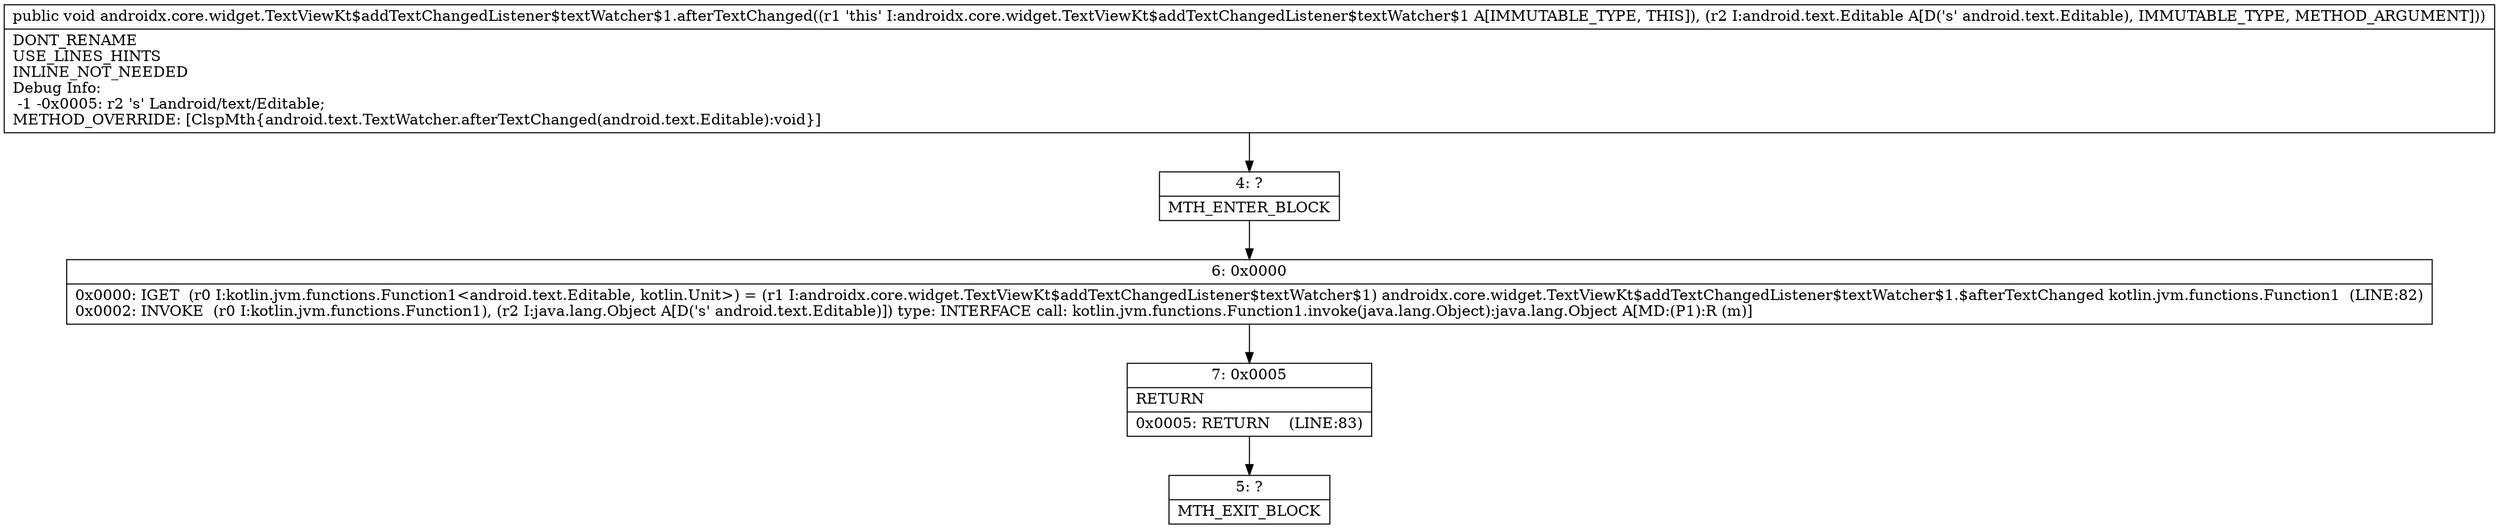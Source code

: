 digraph "CFG forandroidx.core.widget.TextViewKt$addTextChangedListener$textWatcher$1.afterTextChanged(Landroid\/text\/Editable;)V" {
Node_4 [shape=record,label="{4\:\ ?|MTH_ENTER_BLOCK\l}"];
Node_6 [shape=record,label="{6\:\ 0x0000|0x0000: IGET  (r0 I:kotlin.jvm.functions.Function1\<android.text.Editable, kotlin.Unit\>) = (r1 I:androidx.core.widget.TextViewKt$addTextChangedListener$textWatcher$1) androidx.core.widget.TextViewKt$addTextChangedListener$textWatcher$1.$afterTextChanged kotlin.jvm.functions.Function1  (LINE:82)\l0x0002: INVOKE  (r0 I:kotlin.jvm.functions.Function1), (r2 I:java.lang.Object A[D('s' android.text.Editable)]) type: INTERFACE call: kotlin.jvm.functions.Function1.invoke(java.lang.Object):java.lang.Object A[MD:(P1):R (m)]\l}"];
Node_7 [shape=record,label="{7\:\ 0x0005|RETURN\l|0x0005: RETURN    (LINE:83)\l}"];
Node_5 [shape=record,label="{5\:\ ?|MTH_EXIT_BLOCK\l}"];
MethodNode[shape=record,label="{public void androidx.core.widget.TextViewKt$addTextChangedListener$textWatcher$1.afterTextChanged((r1 'this' I:androidx.core.widget.TextViewKt$addTextChangedListener$textWatcher$1 A[IMMUTABLE_TYPE, THIS]), (r2 I:android.text.Editable A[D('s' android.text.Editable), IMMUTABLE_TYPE, METHOD_ARGUMENT]))  | DONT_RENAME\lUSE_LINES_HINTS\lINLINE_NOT_NEEDED\lDebug Info:\l  \-1 \-0x0005: r2 's' Landroid\/text\/Editable;\lMETHOD_OVERRIDE: [ClspMth\{android.text.TextWatcher.afterTextChanged(android.text.Editable):void\}]\l}"];
MethodNode -> Node_4;Node_4 -> Node_6;
Node_6 -> Node_7;
Node_7 -> Node_5;
}

